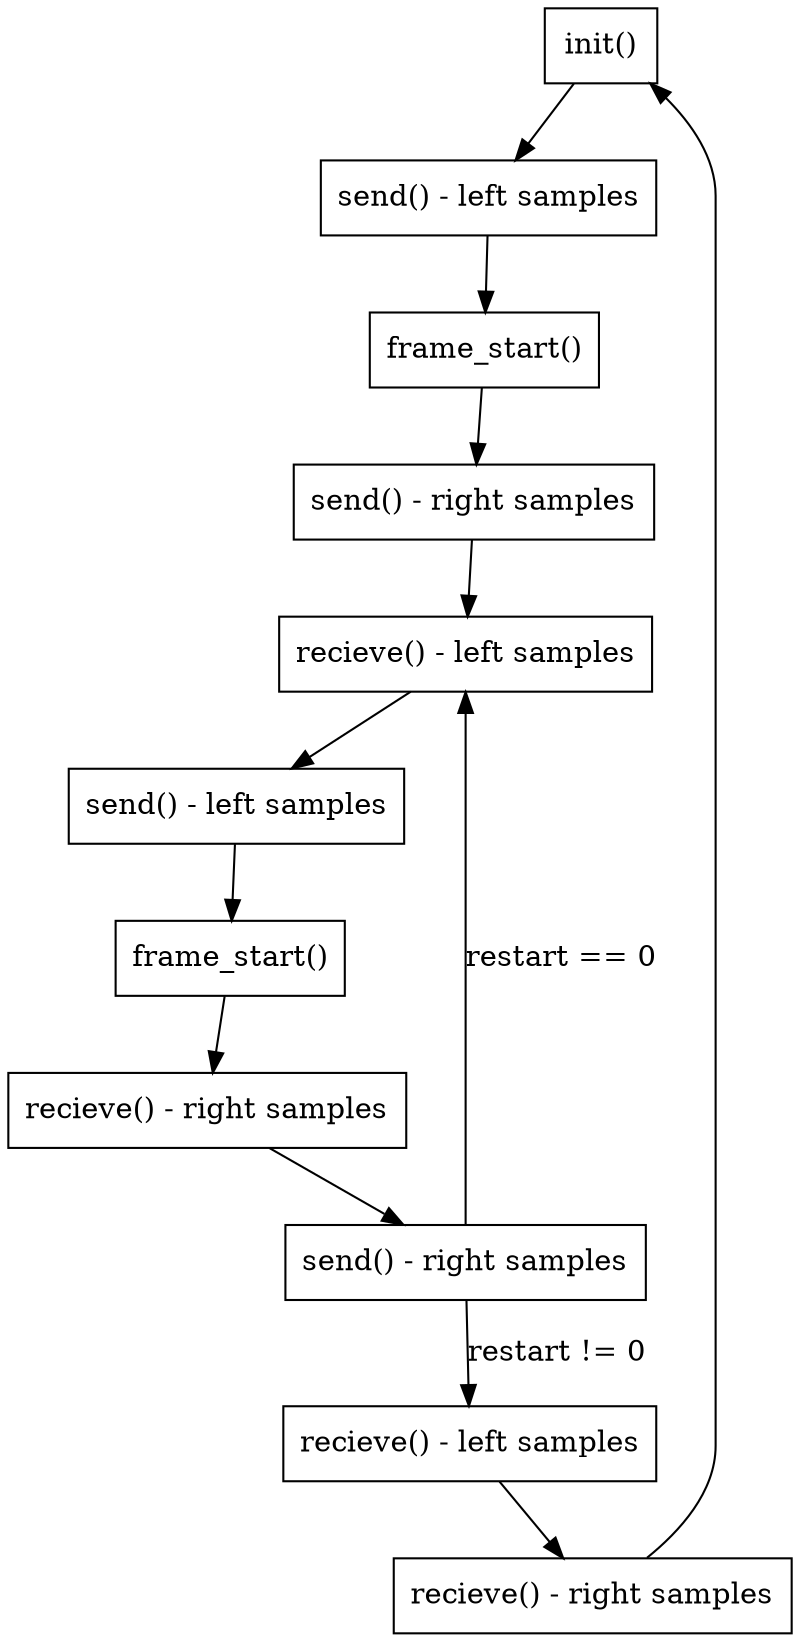 digraph g {

  head0 [label="init()", shape=box];
  head1 [label="send() - left samples", shape=box];
  head2 [label="frame_start()", shape=box];
  head3 [label="send() - right samples", shape=box];

  body0 [label="recieve() - left samples", shape=box];
  body1 [label="send() - left samples", shape=box];
  body2 [label="frame_start()", shape=box];
  body3 [label="recieve() - right samples", shape=box];
  body4 [label="send() - right samples", shape=box];

  tail0 [label="recieve() - left samples", shape=box];
  tail1 [label="recieve() - right samples", shape=box];

  head0 -> head1 -> head2 -> head3 -> body0 -> body1 -> body2 -> body3 -> body4;
  tail0 -> tail1 -> head0;
  body4 -> body0 [label="restart == 0"];
  body4 -> tail0 [label="restart != 0"];
}
